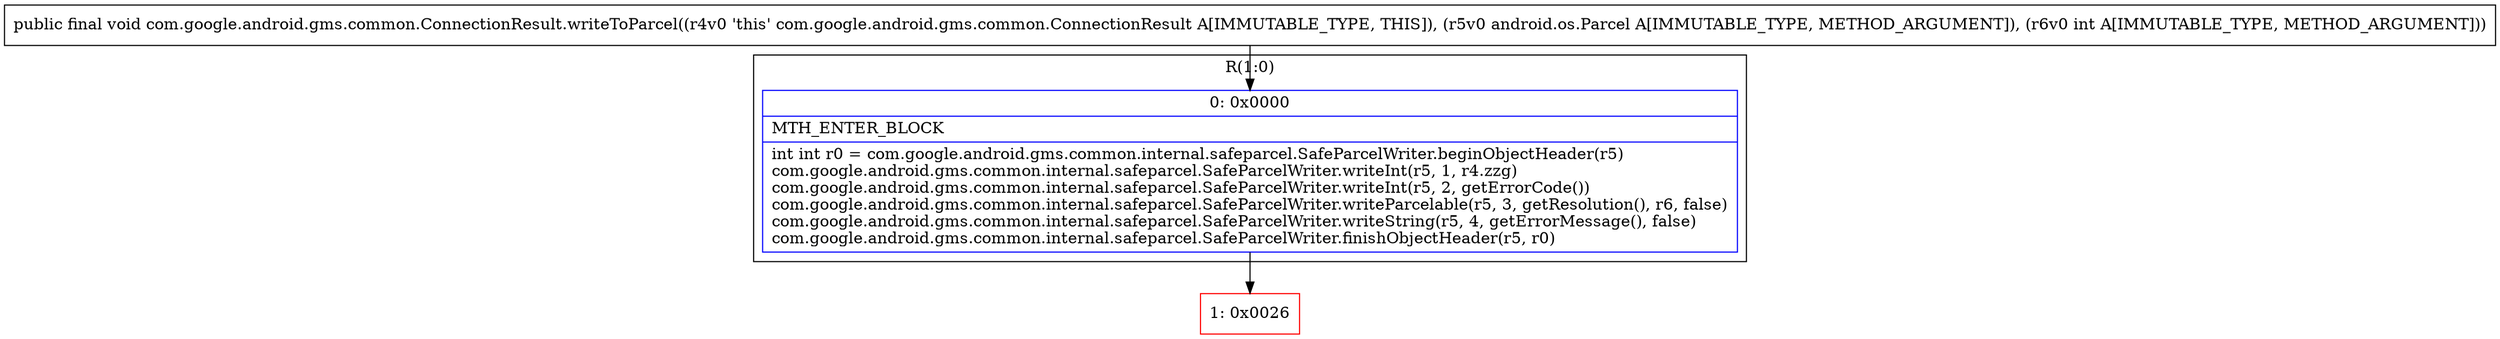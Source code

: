 digraph "CFG forcom.google.android.gms.common.ConnectionResult.writeToParcel(Landroid\/os\/Parcel;I)V" {
subgraph cluster_Region_580976335 {
label = "R(1:0)";
node [shape=record,color=blue];
Node_0 [shape=record,label="{0\:\ 0x0000|MTH_ENTER_BLOCK\l|int int r0 = com.google.android.gms.common.internal.safeparcel.SafeParcelWriter.beginObjectHeader(r5)\lcom.google.android.gms.common.internal.safeparcel.SafeParcelWriter.writeInt(r5, 1, r4.zzg)\lcom.google.android.gms.common.internal.safeparcel.SafeParcelWriter.writeInt(r5, 2, getErrorCode())\lcom.google.android.gms.common.internal.safeparcel.SafeParcelWriter.writeParcelable(r5, 3, getResolution(), r6, false)\lcom.google.android.gms.common.internal.safeparcel.SafeParcelWriter.writeString(r5, 4, getErrorMessage(), false)\lcom.google.android.gms.common.internal.safeparcel.SafeParcelWriter.finishObjectHeader(r5, r0)\l}"];
}
Node_1 [shape=record,color=red,label="{1\:\ 0x0026}"];
MethodNode[shape=record,label="{public final void com.google.android.gms.common.ConnectionResult.writeToParcel((r4v0 'this' com.google.android.gms.common.ConnectionResult A[IMMUTABLE_TYPE, THIS]), (r5v0 android.os.Parcel A[IMMUTABLE_TYPE, METHOD_ARGUMENT]), (r6v0 int A[IMMUTABLE_TYPE, METHOD_ARGUMENT])) }"];
MethodNode -> Node_0;
Node_0 -> Node_1;
}

